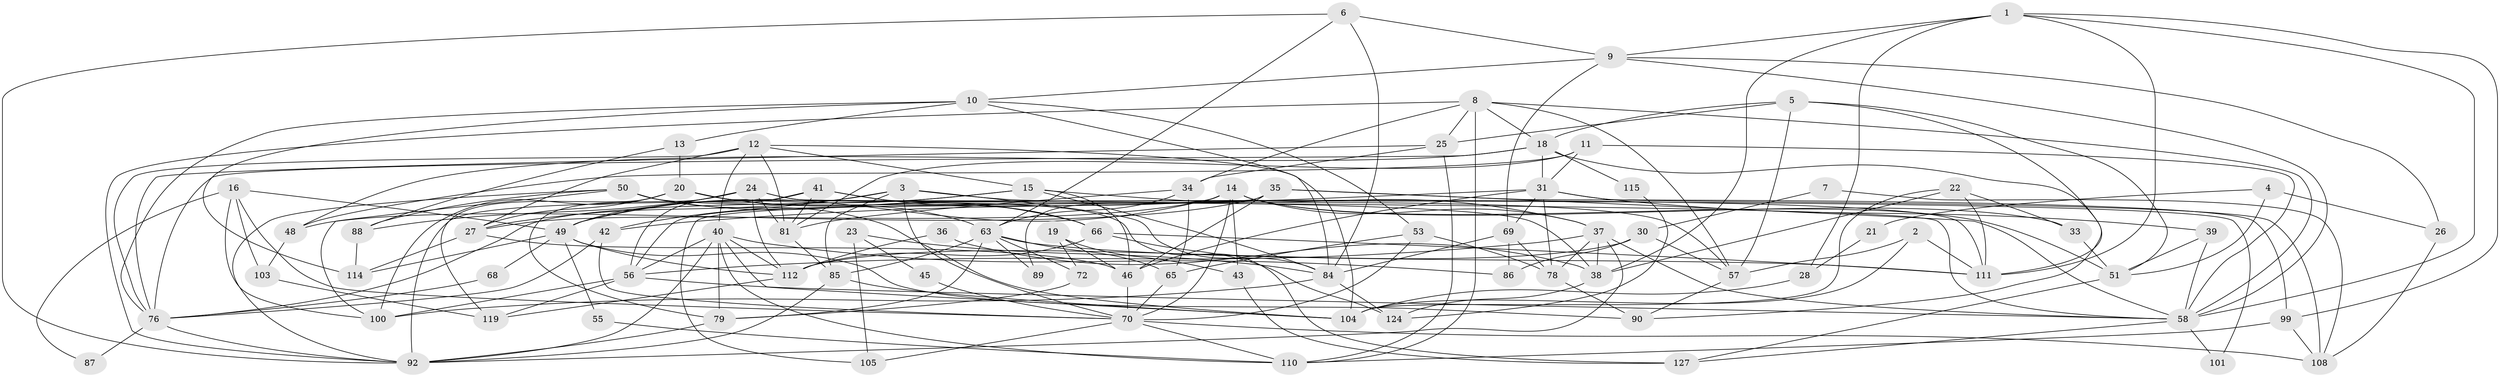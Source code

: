 // Generated by graph-tools (version 1.1) at 2025/52/02/27/25 19:52:08]
// undirected, 85 vertices, 213 edges
graph export_dot {
graph [start="1"]
  node [color=gray90,style=filled];
  1 [super="+80"];
  2 [super="+60"];
  3 [super="+82"];
  4;
  5 [super="+118"];
  6;
  7;
  8 [super="+61"];
  9 [super="+32"];
  10 [super="+44"];
  11 [super="+106"];
  12 [super="+59"];
  13;
  14 [super="+17"];
  15 [super="+67"];
  16 [super="+129"];
  18 [super="+91"];
  19;
  20 [super="+98"];
  21;
  22 [super="+74"];
  23;
  24 [super="+29"];
  25 [super="+126"];
  26;
  27 [super="+121"];
  28;
  30 [super="+97"];
  31 [super="+73"];
  33;
  34;
  35 [super="+52"];
  36;
  37;
  38 [super="+128"];
  39;
  40 [super="+77"];
  41 [super="+62"];
  42 [super="+47"];
  43;
  45;
  46;
  48;
  49 [super="+54"];
  50 [super="+64"];
  51 [super="+125"];
  53;
  55;
  56 [super="+109"];
  57 [super="+95"];
  58 [super="+117"];
  63 [super="+94"];
  65;
  66 [super="+96"];
  68;
  69 [super="+75"];
  70 [super="+71"];
  72;
  76 [super="+122"];
  78;
  79 [super="+102"];
  81 [super="+83"];
  84 [super="+107"];
  85 [super="+93"];
  86;
  87;
  88;
  89;
  90;
  92 [super="+113"];
  99;
  100 [super="+123"];
  101;
  103;
  104 [super="+116"];
  105;
  108;
  110 [super="+120"];
  111;
  112;
  114;
  115;
  119;
  124;
  127;
  1 -- 28;
  1 -- 38;
  1 -- 99;
  1 -- 58;
  1 -- 111;
  1 -- 9;
  2 -- 57;
  2 -- 104;
  2 -- 111;
  3 -- 70;
  3 -- 84;
  3 -- 85;
  3 -- 38;
  3 -- 42;
  3 -- 27;
  4 -- 26;
  4 -- 21;
  4 -- 51;
  5 -- 51;
  5 -- 111;
  5 -- 57;
  5 -- 25;
  5 -- 18;
  6 -- 92;
  6 -- 9;
  6 -- 84;
  6 -- 63;
  7 -- 108;
  7 -- 30;
  8 -- 34;
  8 -- 110;
  8 -- 58;
  8 -- 25;
  8 -- 92;
  8 -- 57;
  8 -- 18;
  9 -- 10;
  9 -- 26;
  9 -- 58;
  9 -- 69;
  10 -- 13;
  10 -- 53;
  10 -- 76;
  10 -- 114;
  10 -- 84;
  11 -- 48;
  11 -- 58;
  11 -- 31;
  11 -- 81;
  12 -- 27;
  12 -- 40;
  12 -- 81;
  12 -- 104;
  12 -- 76;
  12 -- 15;
  13 -- 88;
  13 -- 20;
  14 -- 37;
  14 -- 27;
  14 -- 33;
  14 -- 49;
  14 -- 70;
  14 -- 89;
  14 -- 43;
  14 -- 51;
  14 -- 56;
  15 -- 37;
  15 -- 49;
  15 -- 76;
  15 -- 84;
  15 -- 46;
  16 -- 103;
  16 -- 70;
  16 -- 87;
  16 -- 100;
  16 -- 49;
  18 -- 90;
  18 -- 115;
  18 -- 76;
  18 -- 48;
  18 -- 31;
  19 -- 72;
  19 -- 46;
  19 -- 43;
  20 -- 119;
  20 -- 58;
  20 -- 66;
  20 -- 63;
  20 -- 27;
  20 -- 100;
  21 -- 28;
  22 -- 38;
  22 -- 104;
  22 -- 33;
  22 -- 111;
  23 -- 105;
  23 -- 45;
  23 -- 84;
  24 -- 49;
  24 -- 81;
  24 -- 112;
  24 -- 101;
  24 -- 88;
  24 -- 111;
  24 -- 79;
  25 -- 76;
  25 -- 34;
  25 -- 110;
  26 -- 108;
  27 -- 46;
  27 -- 114;
  28 -- 104;
  30 -- 112 [weight=2];
  30 -- 86;
  30 -- 57;
  31 -- 108;
  31 -- 69;
  31 -- 39;
  31 -- 78;
  31 -- 46;
  31 -- 42;
  33 -- 51;
  34 -- 65;
  34 -- 63;
  34 -- 81;
  35 -- 58;
  35 -- 46;
  35 -- 48;
  35 -- 105;
  35 -- 99;
  36 -- 112;
  36 -- 38;
  37 -- 78;
  37 -- 38;
  37 -- 58;
  37 -- 92;
  37 -- 56;
  38 -- 124;
  39 -- 58;
  39 -- 51;
  40 -- 104;
  40 -- 79;
  40 -- 86;
  40 -- 92;
  40 -- 112;
  40 -- 110;
  40 -- 56;
  41 -- 127;
  41 -- 56;
  41 -- 66;
  41 -- 81;
  41 -- 92;
  42 -- 76;
  42 -- 70;
  43 -- 127;
  45 -- 70;
  46 -- 70;
  48 -- 103;
  49 -- 112;
  49 -- 114;
  49 -- 68;
  49 -- 55;
  49 -- 90;
  50 -- 100;
  50 -- 88;
  50 -- 57;
  50 -- 92;
  50 -- 66;
  50 -- 104;
  51 -- 127;
  53 -- 65;
  53 -- 70;
  53 -- 78;
  55 -- 110;
  56 -- 58;
  56 -- 100;
  56 -- 119;
  57 -- 90;
  58 -- 101;
  58 -- 127;
  63 -- 72;
  63 -- 79;
  63 -- 89;
  63 -- 111;
  63 -- 65;
  63 -- 85;
  65 -- 70;
  66 -- 112;
  66 -- 124;
  66 -- 111;
  68 -- 76;
  69 -- 86;
  69 -- 78;
  69 -- 84;
  70 -- 105;
  70 -- 108;
  70 -- 110;
  72 -- 79;
  76 -- 87;
  76 -- 92;
  78 -- 90;
  79 -- 92;
  81 -- 85;
  84 -- 100;
  84 -- 124;
  85 -- 92;
  85 -- 104;
  88 -- 114;
  99 -- 110;
  99 -- 108;
  103 -- 119;
  112 -- 119;
  115 -- 124;
}
